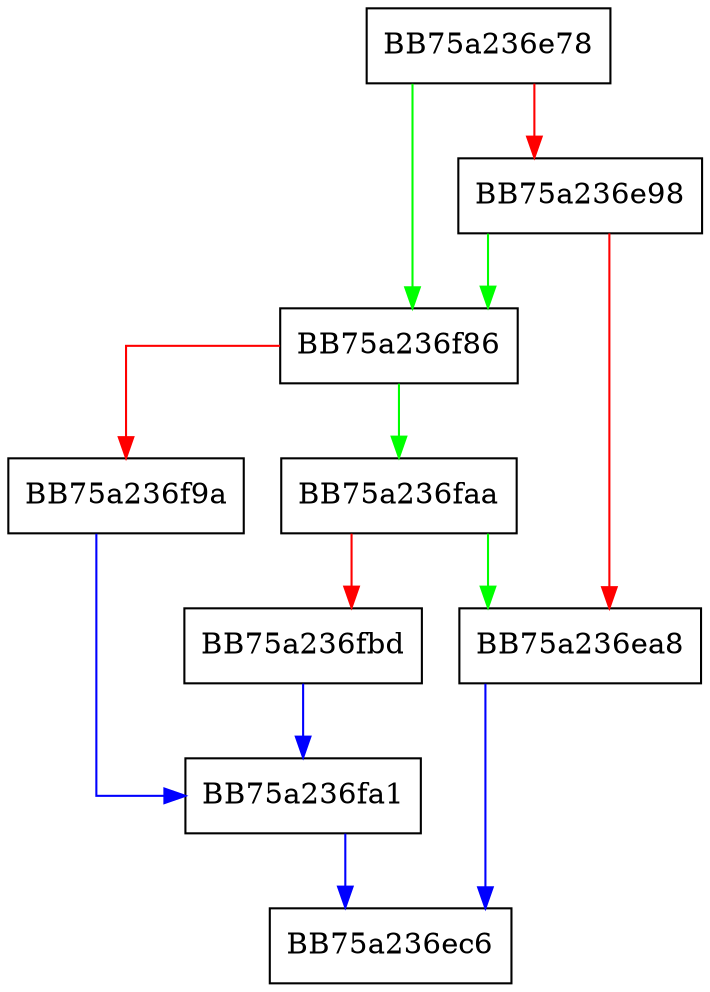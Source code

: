 digraph jmp_Jb {
  node [shape="box"];
  graph [splines=ortho];
  BB75a236e78 -> BB75a236f86 [color="green"];
  BB75a236e78 -> BB75a236e98 [color="red"];
  BB75a236e98 -> BB75a236f86 [color="green"];
  BB75a236e98 -> BB75a236ea8 [color="red"];
  BB75a236ea8 -> BB75a236ec6 [color="blue"];
  BB75a236f86 -> BB75a236faa [color="green"];
  BB75a236f86 -> BB75a236f9a [color="red"];
  BB75a236f9a -> BB75a236fa1 [color="blue"];
  BB75a236fa1 -> BB75a236ec6 [color="blue"];
  BB75a236faa -> BB75a236ea8 [color="green"];
  BB75a236faa -> BB75a236fbd [color="red"];
  BB75a236fbd -> BB75a236fa1 [color="blue"];
}